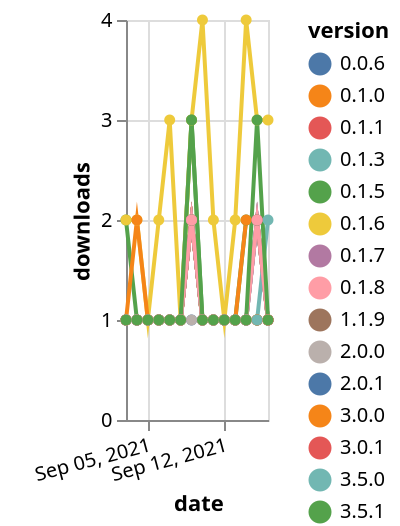 {"$schema": "https://vega.github.io/schema/vega-lite/v5.json", "description": "A simple bar chart with embedded data.", "data": {"values": [{"date": "2021-09-03", "total": 233, "delta": 1, "version": "0.1.3"}, {"date": "2021-09-04", "total": 234, "delta": 1, "version": "0.1.3"}, {"date": "2021-09-05", "total": 235, "delta": 1, "version": "0.1.3"}, {"date": "2021-09-06", "total": 236, "delta": 1, "version": "0.1.3"}, {"date": "2021-09-07", "total": 237, "delta": 1, "version": "0.1.3"}, {"date": "2021-09-08", "total": 238, "delta": 1, "version": "0.1.3"}, {"date": "2021-09-09", "total": 240, "delta": 2, "version": "0.1.3"}, {"date": "2021-09-10", "total": 241, "delta": 1, "version": "0.1.3"}, {"date": "2021-09-11", "total": 242, "delta": 1, "version": "0.1.3"}, {"date": "2021-09-12", "total": 243, "delta": 1, "version": "0.1.3"}, {"date": "2021-09-13", "total": 244, "delta": 1, "version": "0.1.3"}, {"date": "2021-09-14", "total": 245, "delta": 1, "version": "0.1.3"}, {"date": "2021-09-15", "total": 246, "delta": 1, "version": "0.1.3"}, {"date": "2021-09-16", "total": 247, "delta": 1, "version": "0.1.3"}, {"date": "2021-09-03", "total": 192, "delta": 2, "version": "3.5.1"}, {"date": "2021-09-04", "total": 193, "delta": 1, "version": "3.5.1"}, {"date": "2021-09-05", "total": 194, "delta": 1, "version": "3.5.1"}, {"date": "2021-09-06", "total": 195, "delta": 1, "version": "3.5.1"}, {"date": "2021-09-07", "total": 196, "delta": 1, "version": "3.5.1"}, {"date": "2021-09-08", "total": 197, "delta": 1, "version": "3.5.1"}, {"date": "2021-09-09", "total": 200, "delta": 3, "version": "3.5.1"}, {"date": "2021-09-10", "total": 201, "delta": 1, "version": "3.5.1"}, {"date": "2021-09-11", "total": 202, "delta": 1, "version": "3.5.1"}, {"date": "2021-09-12", "total": 203, "delta": 1, "version": "3.5.1"}, {"date": "2021-09-13", "total": 204, "delta": 1, "version": "3.5.1"}, {"date": "2021-09-14", "total": 206, "delta": 2, "version": "3.5.1"}, {"date": "2021-09-15", "total": 208, "delta": 2, "version": "3.5.1"}, {"date": "2021-09-16", "total": 209, "delta": 1, "version": "3.5.1"}, {"date": "2021-09-03", "total": 274, "delta": 1, "version": "1.1.9"}, {"date": "2021-09-04", "total": 275, "delta": 1, "version": "1.1.9"}, {"date": "2021-09-05", "total": 276, "delta": 1, "version": "1.1.9"}, {"date": "2021-09-06", "total": 277, "delta": 1, "version": "1.1.9"}, {"date": "2021-09-07", "total": 278, "delta": 1, "version": "1.1.9"}, {"date": "2021-09-08", "total": 279, "delta": 1, "version": "1.1.9"}, {"date": "2021-09-09", "total": 281, "delta": 2, "version": "1.1.9"}, {"date": "2021-09-10", "total": 282, "delta": 1, "version": "1.1.9"}, {"date": "2021-09-11", "total": 283, "delta": 1, "version": "1.1.9"}, {"date": "2021-09-12", "total": 284, "delta": 1, "version": "1.1.9"}, {"date": "2021-09-13", "total": 285, "delta": 1, "version": "1.1.9"}, {"date": "2021-09-14", "total": 286, "delta": 1, "version": "1.1.9"}, {"date": "2021-09-15", "total": 288, "delta": 2, "version": "1.1.9"}, {"date": "2021-09-16", "total": 289, "delta": 1, "version": "1.1.9"}, {"date": "2021-09-03", "total": 228, "delta": 1, "version": "0.1.1"}, {"date": "2021-09-04", "total": 229, "delta": 1, "version": "0.1.1"}, {"date": "2021-09-05", "total": 230, "delta": 1, "version": "0.1.1"}, {"date": "2021-09-06", "total": 231, "delta": 1, "version": "0.1.1"}, {"date": "2021-09-07", "total": 232, "delta": 1, "version": "0.1.1"}, {"date": "2021-09-08", "total": 233, "delta": 1, "version": "0.1.1"}, {"date": "2021-09-09", "total": 235, "delta": 2, "version": "0.1.1"}, {"date": "2021-09-10", "total": 236, "delta": 1, "version": "0.1.1"}, {"date": "2021-09-11", "total": 237, "delta": 1, "version": "0.1.1"}, {"date": "2021-09-12", "total": 238, "delta": 1, "version": "0.1.1"}, {"date": "2021-09-13", "total": 239, "delta": 1, "version": "0.1.1"}, {"date": "2021-09-14", "total": 240, "delta": 1, "version": "0.1.1"}, {"date": "2021-09-15", "total": 241, "delta": 1, "version": "0.1.1"}, {"date": "2021-09-16", "total": 242, "delta": 1, "version": "0.1.1"}, {"date": "2021-09-03", "total": 151, "delta": 1, "version": "2.0.1"}, {"date": "2021-09-04", "total": 152, "delta": 1, "version": "2.0.1"}, {"date": "2021-09-05", "total": 153, "delta": 1, "version": "2.0.1"}, {"date": "2021-09-06", "total": 154, "delta": 1, "version": "2.0.1"}, {"date": "2021-09-07", "total": 155, "delta": 1, "version": "2.0.1"}, {"date": "2021-09-08", "total": 156, "delta": 1, "version": "2.0.1"}, {"date": "2021-09-09", "total": 157, "delta": 1, "version": "2.0.1"}, {"date": "2021-09-10", "total": 158, "delta": 1, "version": "2.0.1"}, {"date": "2021-09-11", "total": 159, "delta": 1, "version": "2.0.1"}, {"date": "2021-09-12", "total": 160, "delta": 1, "version": "2.0.1"}, {"date": "2021-09-13", "total": 161, "delta": 1, "version": "2.0.1"}, {"date": "2021-09-14", "total": 162, "delta": 1, "version": "2.0.1"}, {"date": "2021-09-15", "total": 164, "delta": 2, "version": "2.0.1"}, {"date": "2021-09-16", "total": 165, "delta": 1, "version": "2.0.1"}, {"date": "2021-09-03", "total": 158, "delta": 1, "version": "3.0.1"}, {"date": "2021-09-04", "total": 159, "delta": 1, "version": "3.0.1"}, {"date": "2021-09-05", "total": 160, "delta": 1, "version": "3.0.1"}, {"date": "2021-09-06", "total": 161, "delta": 1, "version": "3.0.1"}, {"date": "2021-09-07", "total": 162, "delta": 1, "version": "3.0.1"}, {"date": "2021-09-08", "total": 163, "delta": 1, "version": "3.0.1"}, {"date": "2021-09-09", "total": 165, "delta": 2, "version": "3.0.1"}, {"date": "2021-09-10", "total": 166, "delta": 1, "version": "3.0.1"}, {"date": "2021-09-11", "total": 167, "delta": 1, "version": "3.0.1"}, {"date": "2021-09-12", "total": 168, "delta": 1, "version": "3.0.1"}, {"date": "2021-09-13", "total": 169, "delta": 1, "version": "3.0.1"}, {"date": "2021-09-14", "total": 170, "delta": 1, "version": "3.0.1"}, {"date": "2021-09-15", "total": 171, "delta": 1, "version": "3.0.1"}, {"date": "2021-09-16", "total": 172, "delta": 1, "version": "3.0.1"}, {"date": "2021-09-03", "total": 97, "delta": 2, "version": "3.6.0"}, {"date": "2021-09-04", "total": 99, "delta": 2, "version": "3.6.0"}, {"date": "2021-09-05", "total": 100, "delta": 1, "version": "3.6.0"}, {"date": "2021-09-06", "total": 102, "delta": 2, "version": "3.6.0"}, {"date": "2021-09-07", "total": 105, "delta": 3, "version": "3.6.0"}, {"date": "2021-09-08", "total": 106, "delta": 1, "version": "3.6.0"}, {"date": "2021-09-09", "total": 109, "delta": 3, "version": "3.6.0"}, {"date": "2021-09-10", "total": 113, "delta": 4, "version": "3.6.0"}, {"date": "2021-09-11", "total": 115, "delta": 2, "version": "3.6.0"}, {"date": "2021-09-12", "total": 116, "delta": 1, "version": "3.6.0"}, {"date": "2021-09-13", "total": 118, "delta": 2, "version": "3.6.0"}, {"date": "2021-09-14", "total": 122, "delta": 4, "version": "3.6.0"}, {"date": "2021-09-15", "total": 125, "delta": 3, "version": "3.6.0"}, {"date": "2021-09-16", "total": 128, "delta": 3, "version": "3.6.0"}, {"date": "2021-09-03", "total": 221, "delta": 1, "version": "2.0.0"}, {"date": "2021-09-04", "total": 222, "delta": 1, "version": "2.0.0"}, {"date": "2021-09-05", "total": 223, "delta": 1, "version": "2.0.0"}, {"date": "2021-09-06", "total": 224, "delta": 1, "version": "2.0.0"}, {"date": "2021-09-07", "total": 225, "delta": 1, "version": "2.0.0"}, {"date": "2021-09-08", "total": 226, "delta": 1, "version": "2.0.0"}, {"date": "2021-09-09", "total": 227, "delta": 1, "version": "2.0.0"}, {"date": "2021-09-10", "total": 228, "delta": 1, "version": "2.0.0"}, {"date": "2021-09-11", "total": 229, "delta": 1, "version": "2.0.0"}, {"date": "2021-09-12", "total": 230, "delta": 1, "version": "2.0.0"}, {"date": "2021-09-13", "total": 231, "delta": 1, "version": "2.0.0"}, {"date": "2021-09-14", "total": 232, "delta": 1, "version": "2.0.0"}, {"date": "2021-09-15", "total": 234, "delta": 2, "version": "2.0.0"}, {"date": "2021-09-16", "total": 235, "delta": 1, "version": "2.0.0"}, {"date": "2021-09-03", "total": 248, "delta": 1, "version": "0.1.6"}, {"date": "2021-09-04", "total": 249, "delta": 1, "version": "0.1.6"}, {"date": "2021-09-05", "total": 250, "delta": 1, "version": "0.1.6"}, {"date": "2021-09-06", "total": 251, "delta": 1, "version": "0.1.6"}, {"date": "2021-09-07", "total": 252, "delta": 1, "version": "0.1.6"}, {"date": "2021-09-08", "total": 253, "delta": 1, "version": "0.1.6"}, {"date": "2021-09-09", "total": 255, "delta": 2, "version": "0.1.6"}, {"date": "2021-09-10", "total": 256, "delta": 1, "version": "0.1.6"}, {"date": "2021-09-11", "total": 257, "delta": 1, "version": "0.1.6"}, {"date": "2021-09-12", "total": 258, "delta": 1, "version": "0.1.6"}, {"date": "2021-09-13", "total": 259, "delta": 1, "version": "0.1.6"}, {"date": "2021-09-14", "total": 260, "delta": 1, "version": "0.1.6"}, {"date": "2021-09-15", "total": 261, "delta": 1, "version": "0.1.6"}, {"date": "2021-09-16", "total": 262, "delta": 1, "version": "0.1.6"}, {"date": "2021-09-03", "total": 220, "delta": 1, "version": "0.0.6"}, {"date": "2021-09-04", "total": 221, "delta": 1, "version": "0.0.6"}, {"date": "2021-09-05", "total": 222, "delta": 1, "version": "0.0.6"}, {"date": "2021-09-06", "total": 223, "delta": 1, "version": "0.0.6"}, {"date": "2021-09-07", "total": 224, "delta": 1, "version": "0.0.6"}, {"date": "2021-09-08", "total": 225, "delta": 1, "version": "0.0.6"}, {"date": "2021-09-09", "total": 227, "delta": 2, "version": "0.0.6"}, {"date": "2021-09-10", "total": 228, "delta": 1, "version": "0.0.6"}, {"date": "2021-09-11", "total": 229, "delta": 1, "version": "0.0.6"}, {"date": "2021-09-12", "total": 230, "delta": 1, "version": "0.0.6"}, {"date": "2021-09-13", "total": 231, "delta": 1, "version": "0.0.6"}, {"date": "2021-09-14", "total": 232, "delta": 1, "version": "0.0.6"}, {"date": "2021-09-15", "total": 233, "delta": 1, "version": "0.0.6"}, {"date": "2021-09-16", "total": 234, "delta": 1, "version": "0.0.6"}, {"date": "2021-09-03", "total": 270, "delta": 1, "version": "0.1.0"}, {"date": "2021-09-04", "total": 271, "delta": 1, "version": "0.1.0"}, {"date": "2021-09-05", "total": 272, "delta": 1, "version": "0.1.0"}, {"date": "2021-09-06", "total": 273, "delta": 1, "version": "0.1.0"}, {"date": "2021-09-07", "total": 274, "delta": 1, "version": "0.1.0"}, {"date": "2021-09-08", "total": 275, "delta": 1, "version": "0.1.0"}, {"date": "2021-09-09", "total": 277, "delta": 2, "version": "0.1.0"}, {"date": "2021-09-10", "total": 278, "delta": 1, "version": "0.1.0"}, {"date": "2021-09-11", "total": 279, "delta": 1, "version": "0.1.0"}, {"date": "2021-09-12", "total": 280, "delta": 1, "version": "0.1.0"}, {"date": "2021-09-13", "total": 281, "delta": 1, "version": "0.1.0"}, {"date": "2021-09-14", "total": 283, "delta": 2, "version": "0.1.0"}, {"date": "2021-09-15", "total": 285, "delta": 2, "version": "0.1.0"}, {"date": "2021-09-16", "total": 286, "delta": 1, "version": "0.1.0"}, {"date": "2021-09-03", "total": 188, "delta": 1, "version": "3.0.0"}, {"date": "2021-09-04", "total": 190, "delta": 2, "version": "3.0.0"}, {"date": "2021-09-05", "total": 191, "delta": 1, "version": "3.0.0"}, {"date": "2021-09-06", "total": 192, "delta": 1, "version": "3.0.0"}, {"date": "2021-09-07", "total": 193, "delta": 1, "version": "3.0.0"}, {"date": "2021-09-08", "total": 194, "delta": 1, "version": "3.0.0"}, {"date": "2021-09-09", "total": 196, "delta": 2, "version": "3.0.0"}, {"date": "2021-09-10", "total": 197, "delta": 1, "version": "3.0.0"}, {"date": "2021-09-11", "total": 198, "delta": 1, "version": "3.0.0"}, {"date": "2021-09-12", "total": 199, "delta": 1, "version": "3.0.0"}, {"date": "2021-09-13", "total": 200, "delta": 1, "version": "3.0.0"}, {"date": "2021-09-14", "total": 201, "delta": 1, "version": "3.0.0"}, {"date": "2021-09-15", "total": 202, "delta": 1, "version": "3.0.0"}, {"date": "2021-09-16", "total": 203, "delta": 1, "version": "3.0.0"}, {"date": "2021-09-03", "total": 181, "delta": 1, "version": "3.5.0"}, {"date": "2021-09-04", "total": 182, "delta": 1, "version": "3.5.0"}, {"date": "2021-09-05", "total": 183, "delta": 1, "version": "3.5.0"}, {"date": "2021-09-06", "total": 184, "delta": 1, "version": "3.5.0"}, {"date": "2021-09-07", "total": 185, "delta": 1, "version": "3.5.0"}, {"date": "2021-09-08", "total": 186, "delta": 1, "version": "3.5.0"}, {"date": "2021-09-09", "total": 188, "delta": 2, "version": "3.5.0"}, {"date": "2021-09-10", "total": 189, "delta": 1, "version": "3.5.0"}, {"date": "2021-09-11", "total": 190, "delta": 1, "version": "3.5.0"}, {"date": "2021-09-12", "total": 191, "delta": 1, "version": "3.5.0"}, {"date": "2021-09-13", "total": 192, "delta": 1, "version": "3.5.0"}, {"date": "2021-09-14", "total": 193, "delta": 1, "version": "3.5.0"}, {"date": "2021-09-15", "total": 194, "delta": 1, "version": "3.5.0"}, {"date": "2021-09-16", "total": 196, "delta": 2, "version": "3.5.0"}, {"date": "2021-09-03", "total": 217, "delta": 1, "version": "0.1.7"}, {"date": "2021-09-04", "total": 218, "delta": 1, "version": "0.1.7"}, {"date": "2021-09-05", "total": 219, "delta": 1, "version": "0.1.7"}, {"date": "2021-09-06", "total": 220, "delta": 1, "version": "0.1.7"}, {"date": "2021-09-07", "total": 221, "delta": 1, "version": "0.1.7"}, {"date": "2021-09-08", "total": 222, "delta": 1, "version": "0.1.7"}, {"date": "2021-09-09", "total": 224, "delta": 2, "version": "0.1.7"}, {"date": "2021-09-10", "total": 225, "delta": 1, "version": "0.1.7"}, {"date": "2021-09-11", "total": 226, "delta": 1, "version": "0.1.7"}, {"date": "2021-09-12", "total": 227, "delta": 1, "version": "0.1.7"}, {"date": "2021-09-13", "total": 228, "delta": 1, "version": "0.1.7"}, {"date": "2021-09-14", "total": 229, "delta": 1, "version": "0.1.7"}, {"date": "2021-09-15", "total": 231, "delta": 2, "version": "0.1.7"}, {"date": "2021-09-16", "total": 232, "delta": 1, "version": "0.1.7"}, {"date": "2021-09-03", "total": 310, "delta": 1, "version": "0.1.8"}, {"date": "2021-09-04", "total": 311, "delta": 1, "version": "0.1.8"}, {"date": "2021-09-05", "total": 312, "delta": 1, "version": "0.1.8"}, {"date": "2021-09-06", "total": 313, "delta": 1, "version": "0.1.8"}, {"date": "2021-09-07", "total": 314, "delta": 1, "version": "0.1.8"}, {"date": "2021-09-08", "total": 315, "delta": 1, "version": "0.1.8"}, {"date": "2021-09-09", "total": 317, "delta": 2, "version": "0.1.8"}, {"date": "2021-09-10", "total": 318, "delta": 1, "version": "0.1.8"}, {"date": "2021-09-11", "total": 319, "delta": 1, "version": "0.1.8"}, {"date": "2021-09-12", "total": 320, "delta": 1, "version": "0.1.8"}, {"date": "2021-09-13", "total": 321, "delta": 1, "version": "0.1.8"}, {"date": "2021-09-14", "total": 322, "delta": 1, "version": "0.1.8"}, {"date": "2021-09-15", "total": 324, "delta": 2, "version": "0.1.8"}, {"date": "2021-09-16", "total": 325, "delta": 1, "version": "0.1.8"}, {"date": "2021-09-03", "total": 433, "delta": 1, "version": "0.1.5"}, {"date": "2021-09-04", "total": 434, "delta": 1, "version": "0.1.5"}, {"date": "2021-09-05", "total": 435, "delta": 1, "version": "0.1.5"}, {"date": "2021-09-06", "total": 436, "delta": 1, "version": "0.1.5"}, {"date": "2021-09-07", "total": 437, "delta": 1, "version": "0.1.5"}, {"date": "2021-09-08", "total": 438, "delta": 1, "version": "0.1.5"}, {"date": "2021-09-09", "total": 441, "delta": 3, "version": "0.1.5"}, {"date": "2021-09-10", "total": 442, "delta": 1, "version": "0.1.5"}, {"date": "2021-09-11", "total": 443, "delta": 1, "version": "0.1.5"}, {"date": "2021-09-12", "total": 444, "delta": 1, "version": "0.1.5"}, {"date": "2021-09-13", "total": 445, "delta": 1, "version": "0.1.5"}, {"date": "2021-09-14", "total": 446, "delta": 1, "version": "0.1.5"}, {"date": "2021-09-15", "total": 449, "delta": 3, "version": "0.1.5"}, {"date": "2021-09-16", "total": 450, "delta": 1, "version": "0.1.5"}]}, "width": "container", "mark": {"type": "line", "point": {"filled": true}}, "encoding": {"x": {"field": "date", "type": "temporal", "timeUnit": "yearmonthdate", "title": "date", "axis": {"labelAngle": -15}}, "y": {"field": "delta", "type": "quantitative", "title": "downloads"}, "color": {"field": "version", "type": "nominal"}, "tooltip": {"field": "delta"}}}